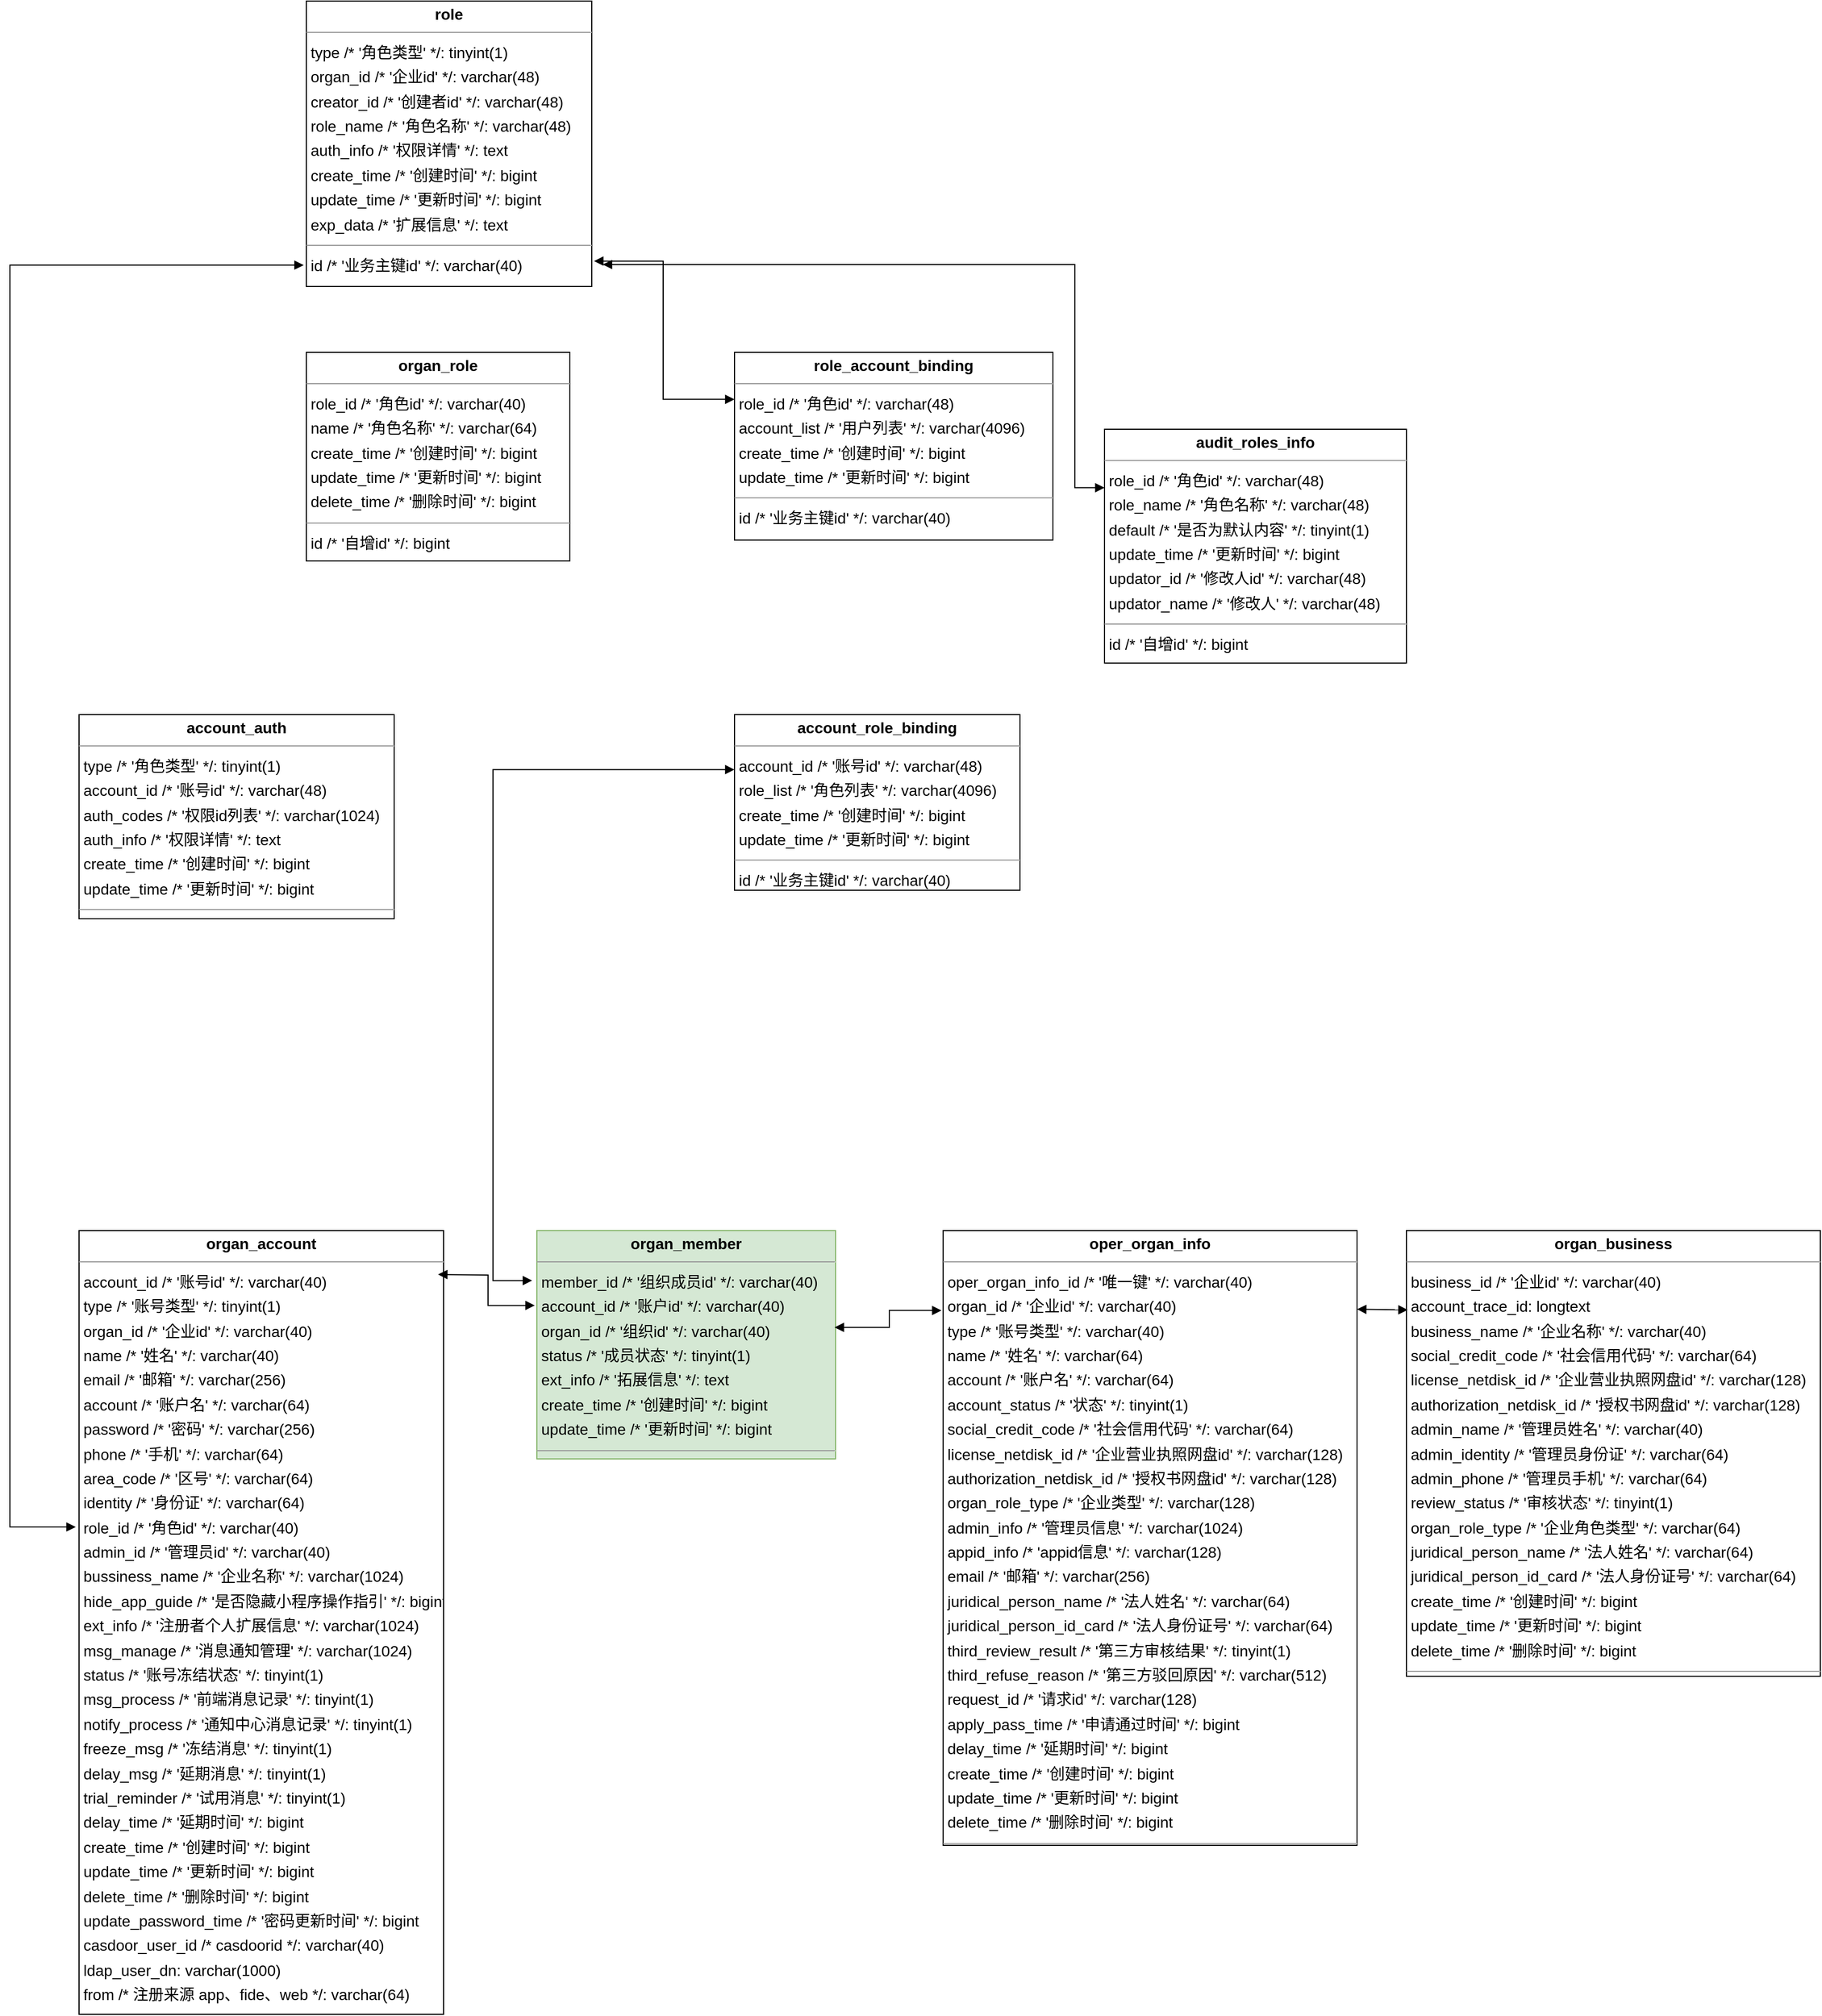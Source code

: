 <mxfile version="21.2.1" type="github">
  <diagram id="zmi8DWPMi1QMRoTP6fmU" name="Page-1">
    <mxGraphModel dx="2593" dy="1364" grid="1" gridSize="10" guides="1" tooltips="1" connect="1" arrows="1" fold="1" page="0" pageScale="1" pageWidth="827" pageHeight="1169" background="none" math="0" shadow="0">
      <root>
        <mxCell id="0" />
        <mxCell id="1" parent="0" />
        <mxCell id="node3" value="&lt;p style=&quot;margin:0px;margin-top:4px;text-align:center;&quot;&gt;&lt;b&gt;account_auth&lt;/b&gt;&lt;/p&gt;&lt;hr size=&quot;1&quot;/&gt;&lt;p style=&quot;margin:0 0 0 4px;line-height:1.6;&quot;&gt; type  /* &amp;#39;角色类型&amp;#39; */: tinyint(1)&lt;br/&gt; account_id  /* &amp;#39;账号id&amp;#39; */: varchar(48)&lt;br/&gt; auth_codes  /* &amp;#39;权限id列表&amp;#39; */: varchar(1024)&lt;br/&gt; auth_info  /* &amp;#39;权限详情&amp;#39; */: text&lt;br/&gt; create_time  /* &amp;#39;创建时间&amp;#39; */: bigint&lt;br/&gt; update_time  /* &amp;#39;更新时间&amp;#39; */: bigint&lt;/p&gt;&lt;hr size=&quot;1&quot;/&gt;&lt;p style=&quot;margin:0 0 0 4px;line-height:1.6;&quot;&gt; id  /* &amp;#39;业务主键id&amp;#39; */: varchar(40)&lt;/p&gt;" style="verticalAlign=top;align=left;overflow=fill;fontSize=14;fontFamily=Helvetica;html=1;rounded=0;shadow=0;comic=0;labelBackgroundColor=none;strokeWidth=1;" parent="1" vertex="1">
          <mxGeometry x="-357" y="290" width="287" height="186" as="geometry" />
        </mxCell>
        <mxCell id="node10" value="&lt;p style=&quot;margin:0px;margin-top:4px;text-align:center;&quot;&gt;&lt;b&gt;account_role_binding&lt;/b&gt;&lt;/p&gt;&lt;hr size=&quot;1&quot;/&gt;&lt;p style=&quot;margin:0 0 0 4px;line-height:1.6;&quot;&gt; account_id  /* &amp;#39;账号id&amp;#39; */: varchar(48)&lt;br/&gt; role_list  /* &amp;#39;角色列表&amp;#39; */: varchar(4096)&lt;br/&gt; create_time  /* &amp;#39;创建时间&amp;#39; */: bigint&lt;br/&gt; update_time  /* &amp;#39;更新时间&amp;#39; */: bigint&lt;/p&gt;&lt;hr size=&quot;1&quot;/&gt;&lt;p style=&quot;margin:0 0 0 4px;line-height:1.6;&quot;&gt; id  /* &amp;#39;业务主键id&amp;#39; */: varchar(40)&lt;/p&gt;" style="verticalAlign=top;align=left;overflow=fill;fontSize=14;fontFamily=Helvetica;html=1;rounded=0;shadow=0;comic=0;labelBackgroundColor=none;strokeWidth=1;" parent="1" vertex="1">
          <mxGeometry x="240" y="290" width="260" height="160" as="geometry" />
        </mxCell>
        <mxCell id="node5" value="&lt;p style=&quot;margin:0px;margin-top:4px;text-align:center;&quot;&gt;&lt;b&gt;audit_roles_info&lt;/b&gt;&lt;/p&gt;&lt;hr size=&quot;1&quot;/&gt;&lt;p style=&quot;margin:0 0 0 4px;line-height:1.6;&quot;&gt; role_id  /* &amp;#39;角色id&amp;#39; */: varchar(48)&lt;br/&gt; role_name  /* &amp;#39;角色名称&amp;#39; */: varchar(48)&lt;br/&gt; default  /* &amp;#39;是否为默认内容&amp;#39; */: tinyint(1)&lt;br/&gt; update_time  /* &amp;#39;更新时间&amp;#39; */: bigint&lt;br/&gt; updator_id  /* &amp;#39;修改人id&amp;#39; */: varchar(48)&lt;br/&gt; updator_name  /* &amp;#39;修改人&amp;#39; */: varchar(48)&lt;/p&gt;&lt;hr size=&quot;1&quot;/&gt;&lt;p style=&quot;margin:0 0 0 4px;line-height:1.6;&quot;&gt; id  /* &amp;#39;自增id&amp;#39; */: bigint&lt;/p&gt;" style="verticalAlign=top;align=left;overflow=fill;fontSize=14;fontFamily=Helvetica;html=1;rounded=0;shadow=0;comic=0;labelBackgroundColor=none;strokeWidth=1;" parent="1" vertex="1">
          <mxGeometry x="577" y="30" width="275" height="213" as="geometry" />
        </mxCell>
        <mxCell id="node6" value="&lt;p style=&quot;margin:0px;margin-top:4px;text-align:center;&quot;&gt;&lt;b&gt;oper_organ_info&lt;/b&gt;&lt;/p&gt;&lt;hr size=&quot;1&quot;/&gt;&lt;p style=&quot;margin:0 0 0 4px;line-height:1.6;&quot;&gt; oper_organ_info_id  /* &amp;#39;唯一键&amp;#39; */: varchar(40)&lt;br/&gt; organ_id  /* &amp;#39;企业id&amp;#39; */: varchar(40)&lt;br/&gt; type  /* &amp;#39;账号类型&amp;#39; */: varchar(40)&lt;br/&gt; name  /* &amp;#39;姓名&amp;#39; */: varchar(64)&lt;br/&gt; account  /* &amp;#39;账户名&amp;#39; */: varchar(64)&lt;br/&gt; account_status  /* &amp;#39;状态&amp;#39; */: tinyint(1)&lt;br/&gt; social_credit_code  /* &amp;#39;社会信用代码&amp;#39; */: varchar(64)&lt;br/&gt; license_netdisk_id  /* &amp;#39;企业营业执照网盘id&amp;#39; */: varchar(128)&lt;br/&gt; authorization_netdisk_id  /* &amp;#39;授权书网盘id&amp;#39; */: varchar(128)&lt;br/&gt; organ_role_type  /* &amp;#39;企业类型&amp;#39; */: varchar(128)&lt;br/&gt; admin_info  /* &amp;#39;管理员信息&amp;#39; */: varchar(1024)&lt;br/&gt; appid_info  /* &amp;#39;appid信息&amp;#39; */: varchar(128)&lt;br/&gt; email  /* &amp;#39;邮箱&amp;#39; */: varchar(256)&lt;br/&gt; juridical_person_name  /* &amp;#39;法人姓名&amp;#39; */: varchar(64)&lt;br/&gt; juridical_person_id_card  /* &amp;#39;法人身份证号&amp;#39; */: varchar(64)&lt;br/&gt; third_review_result  /* &amp;#39;第三方审核结果&amp;#39; */: tinyint(1)&lt;br/&gt; third_refuse_reason  /* &amp;#39;第三方驳回原因&amp;#39; */: varchar(512)&lt;br/&gt; request_id  /* &amp;#39;请求id&amp;#39; */: varchar(128)&lt;br/&gt; apply_pass_time  /* &amp;#39;申请通过时间&amp;#39; */: bigint&lt;br/&gt; delay_time  /* &amp;#39;延期时间&amp;#39; */: bigint&lt;br/&gt; create_time  /* &amp;#39;创建时间&amp;#39; */: bigint&lt;br/&gt; update_time  /* &amp;#39;更新时间&amp;#39; */: bigint&lt;br/&gt; delete_time  /* &amp;#39;删除时间&amp;#39; */: bigint&lt;/p&gt;&lt;hr size=&quot;1&quot;/&gt;&lt;p style=&quot;margin:0 0 0 4px;line-height:1.6;&quot;&gt; id  /* &amp;#39;自增id&amp;#39; */: bigint&lt;/p&gt;" style="verticalAlign=top;align=left;overflow=fill;fontSize=14;fontFamily=Helvetica;html=1;rounded=0;shadow=0;comic=0;labelBackgroundColor=none;strokeWidth=1;" parent="1" vertex="1">
          <mxGeometry x="430" y="760" width="377" height="560" as="geometry" />
        </mxCell>
        <mxCell id="node4" value="&lt;p style=&quot;margin:0px;margin-top:4px;text-align:center;&quot;&gt;&lt;b&gt;organ_account&lt;/b&gt;&lt;/p&gt;&lt;hr size=&quot;1&quot;/&gt;&lt;p style=&quot;margin:0 0 0 4px;line-height:1.6;&quot;&gt; account_id  /* &amp;#39;账号id&amp;#39; */: varchar(40)&lt;br/&gt; type  /* &amp;#39;账号类型&amp;#39; */: tinyint(1)&lt;br/&gt; organ_id  /* &amp;#39;企业id&amp;#39; */: varchar(40)&lt;br/&gt; name  /* &amp;#39;姓名&amp;#39; */: varchar(40)&lt;br/&gt; email  /* &amp;#39;邮箱&amp;#39; */: varchar(256)&lt;br/&gt; account  /* &amp;#39;账户名&amp;#39; */: varchar(64)&lt;br/&gt; password  /* &amp;#39;密码&amp;#39; */: varchar(256)&lt;br/&gt; phone  /* &amp;#39;手机&amp;#39; */: varchar(64)&lt;br/&gt; area_code  /* &amp;#39;区号&amp;#39; */: varchar(64)&lt;br/&gt; identity  /* &amp;#39;身份证&amp;#39; */: varchar(64)&lt;br/&gt; role_id  /* &amp;#39;角色id&amp;#39; */: varchar(40)&lt;br/&gt; admin_id  /* &amp;#39;管理员id&amp;#39; */: varchar(40)&lt;br/&gt; bussiness_name  /* &amp;#39;企业名称&amp;#39; */: varchar(1024)&lt;br/&gt; hide_app_guide  /* &amp;#39;是否隐藏小程序操作指引&amp;#39; */: bigint&lt;br/&gt; ext_info  /* &amp;#39;注册者个人扩展信息&amp;#39; */: varchar(1024)&lt;br/&gt; msg_manage  /* &amp;#39;消息通知管理&amp;#39; */: varchar(1024)&lt;br/&gt; status  /* &amp;#39;账号冻结状态&amp;#39; */: tinyint(1)&lt;br/&gt; msg_process  /* &amp;#39;前端消息记录&amp;#39; */: tinyint(1)&lt;br/&gt; notify_process  /* &amp;#39;通知中心消息记录&amp;#39; */: tinyint(1)&lt;br/&gt; freeze_msg  /* &amp;#39;冻结消息&amp;#39; */: tinyint(1)&lt;br/&gt; delay_msg  /* &amp;#39;延期消息&amp;#39; */: tinyint(1)&lt;br/&gt; trial_reminder  /* &amp;#39;试用消息&amp;#39; */: tinyint(1)&lt;br/&gt; delay_time  /* &amp;#39;延期时间&amp;#39; */: bigint&lt;br/&gt; create_time  /* &amp;#39;创建时间&amp;#39; */: bigint&lt;br/&gt; update_time  /* &amp;#39;更新时间&amp;#39; */: bigint&lt;br/&gt; delete_time  /* &amp;#39;删除时间&amp;#39; */: bigint&lt;br/&gt; update_password_time  /* &amp;#39;密码更新时间&amp;#39; */: bigint&lt;br/&gt; casdoor_user_id  /* casdoorid */: varchar(40)&lt;br/&gt; ldap_user_dn: varchar(1000)&lt;br/&gt; from  /* 注册来源  app、fide、web */: varchar(64)&lt;/p&gt;&lt;hr size=&quot;1&quot;/&gt;&lt;p style=&quot;margin:0 0 0 4px;line-height:1.6;&quot;&gt; id  /* &amp;#39;自增id&amp;#39; */: bigint&lt;/p&gt;" style="verticalAlign=top;align=left;overflow=fill;fontSize=14;fontFamily=Helvetica;html=1;rounded=0;shadow=0;comic=0;labelBackgroundColor=none;strokeWidth=1;" parent="1" vertex="1">
          <mxGeometry x="-357" y="760" width="332" height="714" as="geometry" />
        </mxCell>
        <mxCell id="node8" value="&lt;p style=&quot;margin:0px;margin-top:4px;text-align:center;&quot;&gt;&lt;b&gt;organ_business&lt;/b&gt;&lt;/p&gt;&lt;hr size=&quot;1&quot;/&gt;&lt;p style=&quot;margin:0 0 0 4px;line-height:1.6;&quot;&gt; business_id  /* &amp;#39;企业id&amp;#39; */: varchar(40)&lt;br/&gt; account_trace_id: longtext&lt;br/&gt; business_name  /* &amp;#39;企业名称&amp;#39; */: varchar(40)&lt;br/&gt; social_credit_code  /* &amp;#39;社会信用代码&amp;#39; */: varchar(64)&lt;br/&gt; license_netdisk_id  /* &amp;#39;企业营业执照网盘id&amp;#39; */: varchar(128)&lt;br/&gt; authorization_netdisk_id  /* &amp;#39;授权书网盘id&amp;#39; */: varchar(128)&lt;br/&gt; admin_name  /* &amp;#39;管理员姓名&amp;#39; */: varchar(40)&lt;br/&gt; admin_identity  /* &amp;#39;管理员身份证&amp;#39; */: varchar(64)&lt;br/&gt; admin_phone  /* &amp;#39;管理员手机&amp;#39; */: varchar(64)&lt;br/&gt; review_status  /* &amp;#39;审核状态&amp;#39; */: tinyint(1)&lt;br/&gt; organ_role_type  /* &amp;#39;企业角色类型&amp;#39; */: varchar(64)&lt;br/&gt; juridical_person_name  /* &amp;#39;法人姓名&amp;#39; */: varchar(64)&lt;br/&gt; juridical_person_id_card  /* &amp;#39;法人身份证号&amp;#39; */: varchar(64)&lt;br/&gt; create_time  /* &amp;#39;创建时间&amp;#39; */: bigint&lt;br/&gt; update_time  /* &amp;#39;更新时间&amp;#39; */: bigint&lt;br/&gt; delete_time  /* &amp;#39;删除时间&amp;#39; */: bigint&lt;/p&gt;&lt;hr size=&quot;1&quot;/&gt;&lt;p style=&quot;margin:0 0 0 4px;line-height:1.6;&quot;&gt; id  /* &amp;#39;自增id&amp;#39; */: bigint&lt;/p&gt;" style="verticalAlign=top;align=left;overflow=fill;fontSize=14;fontFamily=Helvetica;html=1;rounded=0;shadow=0;comic=0;labelBackgroundColor=none;strokeWidth=1;" parent="1" vertex="1">
          <mxGeometry x="852" y="760" width="377" height="406" as="geometry" />
        </mxCell>
        <mxCell id="node7" value="&lt;p style=&quot;margin:0px;margin-top:4px;text-align:center;&quot;&gt;&lt;b&gt;organ_member&lt;/b&gt;&lt;/p&gt;&lt;hr size=&quot;1&quot;/&gt;&lt;p style=&quot;margin:0 0 0 4px;line-height:1.6;&quot;&gt; member_id  /* &amp;#39;组织成员id&amp;#39; */: varchar(40)&lt;br/&gt; account_id  /* &amp;#39;账户id&amp;#39; */: varchar(40)&lt;br/&gt; organ_id  /* &amp;#39;组织id&amp;#39; */: varchar(40)&lt;br/&gt; status  /* &amp;#39;成员状态&amp;#39; */: tinyint(1)&lt;br/&gt; ext_info  /* &amp;#39;拓展信息&amp;#39; */: text&lt;br/&gt; create_time  /* &amp;#39;创建时间&amp;#39; */: bigint&lt;br/&gt; update_time  /* &amp;#39;更新时间&amp;#39; */: bigint&lt;/p&gt;&lt;hr size=&quot;1&quot;/&gt;&lt;p style=&quot;margin:0 0 0 4px;line-height:1.6;&quot;&gt; id  /* &amp;#39;自增id&amp;#39; */: bigint&lt;/p&gt;" style="verticalAlign=top;align=left;overflow=fill;fontSize=14;fontFamily=Helvetica;html=1;rounded=0;shadow=0;comic=0;labelBackgroundColor=none;strokeWidth=1;fillColor=#d5e8d4;strokeColor=#82b366;" parent="1" vertex="1">
          <mxGeometry x="60" y="760" width="272" height="208" as="geometry" />
        </mxCell>
        <mxCell id="node1" value="&lt;p style=&quot;margin:0px;margin-top:4px;text-align:center;&quot;&gt;&lt;b&gt;organ_role&lt;/b&gt;&lt;/p&gt;&lt;hr size=&quot;1&quot;/&gt;&lt;p style=&quot;margin:0 0 0 4px;line-height:1.6;&quot;&gt; role_id  /* &amp;#39;角色id&amp;#39; */: varchar(40)&lt;br/&gt; name  /* &amp;#39;角色名称&amp;#39; */: varchar(64)&lt;br/&gt; create_time  /* &amp;#39;创建时间&amp;#39; */: bigint&lt;br/&gt; update_time  /* &amp;#39;更新时间&amp;#39; */: bigint&lt;br/&gt; delete_time  /* &amp;#39;删除时间&amp;#39; */: bigint&lt;/p&gt;&lt;hr size=&quot;1&quot;/&gt;&lt;p style=&quot;margin:0 0 0 4px;line-height:1.6;&quot;&gt; id  /* &amp;#39;自增id&amp;#39; */: bigint&lt;/p&gt;" style="verticalAlign=top;align=left;overflow=fill;fontSize=14;fontFamily=Helvetica;html=1;rounded=0;shadow=0;comic=0;labelBackgroundColor=none;strokeWidth=1;" parent="1" vertex="1">
          <mxGeometry x="-150" y="-40" width="240" height="190" as="geometry" />
        </mxCell>
        <mxCell id="node0" value="&lt;p style=&quot;margin:0px;margin-top:4px;text-align:center;&quot;&gt;&lt;b&gt;role&lt;/b&gt;&lt;/p&gt;&lt;hr size=&quot;1&quot;/&gt;&lt;p style=&quot;margin:0 0 0 4px;line-height:1.6;&quot;&gt; type  /* &amp;#39;角色类型&amp;#39; */: tinyint(1)&lt;br/&gt; organ_id  /* &amp;#39;企业id&amp;#39; */: varchar(48)&lt;br/&gt; creator_id  /* &amp;#39;创建者id&amp;#39; */: varchar(48)&lt;br/&gt; role_name  /* &amp;#39;角色名称&amp;#39; */: varchar(48)&lt;br/&gt; auth_info  /* &amp;#39;权限详情&amp;#39; */: text&lt;br/&gt; create_time  /* &amp;#39;创建时间&amp;#39; */: bigint&lt;br/&gt; update_time  /* &amp;#39;更新时间&amp;#39; */: bigint&lt;br/&gt; exp_data  /* &amp;#39;扩展信息&amp;#39; */: text&lt;/p&gt;&lt;hr size=&quot;1&quot;/&gt;&lt;p style=&quot;margin:0 0 0 4px;line-height:1.6;&quot;&gt; id  /* &amp;#39;业务主键id&amp;#39; */: varchar(40)&lt;/p&gt;" style="verticalAlign=top;align=left;overflow=fill;fontSize=14;fontFamily=Helvetica;html=1;rounded=0;shadow=0;comic=0;labelBackgroundColor=none;strokeWidth=1;" parent="1" vertex="1">
          <mxGeometry x="-150" y="-360" width="260" height="260" as="geometry" />
        </mxCell>
        <mxCell id="node9" value="&lt;p style=&quot;margin:0px;margin-top:4px;text-align:center;&quot;&gt;&lt;b&gt;role_account_binding&lt;/b&gt;&lt;/p&gt;&lt;hr size=&quot;1&quot;/&gt;&lt;p style=&quot;margin:0 0 0 4px;line-height:1.6;&quot;&gt; role_id  /* &amp;#39;角色id&amp;#39; */: varchar(48)&lt;br/&gt; account_list  /* &amp;#39;用户列表&amp;#39; */: varchar(4096)&lt;br/&gt; create_time  /* &amp;#39;创建时间&amp;#39; */: bigint&lt;br/&gt; update_time  /* &amp;#39;更新时间&amp;#39; */: bigint&lt;/p&gt;&lt;hr size=&quot;1&quot;/&gt;&lt;p style=&quot;margin:0 0 0 4px;line-height:1.6;&quot;&gt; id  /* &amp;#39;业务主键id&amp;#39; */: varchar(40)&lt;/p&gt;" style="verticalAlign=top;align=left;overflow=fill;fontSize=14;fontFamily=Helvetica;html=1;rounded=0;shadow=0;comic=0;labelBackgroundColor=none;strokeWidth=1;" parent="1" vertex="1">
          <mxGeometry x="240" y="-40" width="290" height="171" as="geometry" />
        </mxCell>
        <mxCell id="7n5aa4kr8ttrAwYhI3hU-2" value="" style="endArrow=block;startArrow=block;endFill=1;startFill=1;html=1;rounded=0;exitX=1;exitY=0.128;exitDx=0;exitDy=0;exitPerimeter=0;entryX=0.003;entryY=0.178;entryDx=0;entryDy=0;entryPerimeter=0;" parent="1" source="node6" target="node8" edge="1">
          <mxGeometry width="160" relative="1" as="geometry">
            <mxPoint x="797" y="620" as="sourcePoint" />
            <mxPoint x="957" y="620" as="targetPoint" />
          </mxGeometry>
        </mxCell>
        <mxCell id="zGFMA_BTwQH7fB4lE2Dz-7" value="" style="endArrow=block;startArrow=block;endFill=1;startFill=1;html=1;rounded=0;exitX=0.997;exitY=0.424;exitDx=0;exitDy=0;exitPerimeter=0;edgeStyle=orthogonalEdgeStyle;entryX=-0.004;entryY=0.13;entryDx=0;entryDy=0;entryPerimeter=0;" edge="1" parent="1" source="node7" target="node6">
          <mxGeometry width="160" relative="1" as="geometry">
            <mxPoint x="240" y="650" as="sourcePoint" />
            <mxPoint x="420" y="790" as="targetPoint" />
          </mxGeometry>
        </mxCell>
        <mxCell id="zGFMA_BTwQH7fB4lE2Dz-8" value="" style="endArrow=block;startArrow=block;endFill=1;startFill=1;html=1;rounded=0;edgeStyle=orthogonalEdgeStyle;entryX=-0.007;entryY=0.328;entryDx=0;entryDy=0;entryPerimeter=0;" edge="1" parent="1" target="node7">
          <mxGeometry width="160" relative="1" as="geometry">
            <mxPoint x="-30" y="800" as="sourcePoint" />
            <mxPoint x="87" y="671" as="targetPoint" />
          </mxGeometry>
        </mxCell>
        <mxCell id="zGFMA_BTwQH7fB4lE2Dz-9" value="" style="endArrow=block;startArrow=block;endFill=1;startFill=1;html=1;rounded=0;edgeStyle=orthogonalEdgeStyle;exitX=-0.009;exitY=0.925;exitDx=0;exitDy=0;exitPerimeter=0;" edge="1" parent="1" source="node0">
          <mxGeometry width="160" relative="1" as="geometry">
            <mxPoint x="-200" y="-200" as="sourcePoint" />
            <mxPoint x="-360" y="1030" as="targetPoint" />
            <Array as="points">
              <mxPoint x="-420" y="-119" />
              <mxPoint x="-420" y="1030" />
            </Array>
          </mxGeometry>
        </mxCell>
        <mxCell id="zGFMA_BTwQH7fB4lE2Dz-15" value="" style="endArrow=block;startArrow=block;endFill=1;startFill=1;html=1;rounded=0;edgeStyle=orthogonalEdgeStyle;entryX=0;entryY=0.25;entryDx=0;entryDy=0;exitX=1.008;exitY=0.911;exitDx=0;exitDy=0;exitPerimeter=0;" edge="1" parent="1" source="node0" target="node9">
          <mxGeometry width="160" relative="1" as="geometry">
            <mxPoint x="370" y="40" as="sourcePoint" />
            <mxPoint x="458" y="68" as="targetPoint" />
          </mxGeometry>
        </mxCell>
        <mxCell id="zGFMA_BTwQH7fB4lE2Dz-16" value="" style="endArrow=block;startArrow=block;endFill=1;startFill=1;html=1;rounded=0;edgeStyle=orthogonalEdgeStyle;entryX=0;entryY=0.25;entryDx=0;entryDy=0;" edge="1" parent="1" target="node5">
          <mxGeometry width="160" relative="1" as="geometry">
            <mxPoint x="120" y="-120" as="sourcePoint" />
            <mxPoint x="598" y="-40" as="targetPoint" />
            <Array as="points">
              <mxPoint x="550" y="-120" />
              <mxPoint x="550" y="83" />
            </Array>
          </mxGeometry>
        </mxCell>
        <mxCell id="zGFMA_BTwQH7fB4lE2Dz-17" value="" style="endArrow=block;startArrow=block;endFill=1;startFill=1;html=1;rounded=0;edgeStyle=orthogonalEdgeStyle;entryX=0;entryY=0.313;entryDx=0;entryDy=0;entryPerimeter=0;exitX=-0.016;exitY=0.219;exitDx=0;exitDy=0;exitPerimeter=0;" edge="1" parent="1" source="node7" target="node10">
          <mxGeometry width="160" relative="1" as="geometry">
            <mxPoint x="80" y="540" as="sourcePoint" />
            <mxPoint x="168" y="568" as="targetPoint" />
            <Array as="points">
              <mxPoint x="20" y="806" />
              <mxPoint x="20" y="340" />
            </Array>
          </mxGeometry>
        </mxCell>
      </root>
    </mxGraphModel>
  </diagram>
</mxfile>
